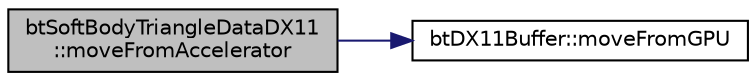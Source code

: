 digraph "btSoftBodyTriangleDataDX11::moveFromAccelerator"
{
  edge [fontname="Helvetica",fontsize="10",labelfontname="Helvetica",labelfontsize="10"];
  node [fontname="Helvetica",fontsize="10",shape=record];
  rankdir="LR";
  Node1 [label="btSoftBodyTriangleDataDX11\l::moveFromAccelerator",height=0.2,width=0.4,color="black", fillcolor="grey75", style="filled", fontcolor="black"];
  Node1 -> Node2 [color="midnightblue",fontsize="10",style="solid"];
  Node2 [label="btDX11Buffer::moveFromGPU",height=0.2,width=0.4,color="black", fillcolor="white", style="filled",URL="$classbt_d_x11_buffer.html#aacac21503809131b8991c0cee42e0b1b"];
}
